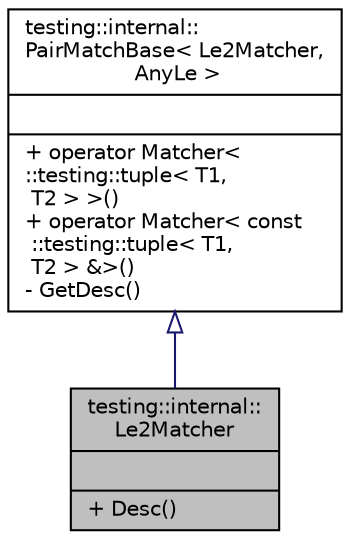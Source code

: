 digraph "testing::internal::Le2Matcher"
{
  edge [fontname="Helvetica",fontsize="10",labelfontname="Helvetica",labelfontsize="10"];
  node [fontname="Helvetica",fontsize="10",shape=record];
  Node2 [label="{testing::internal::\lLe2Matcher\n||+ Desc()\l}",height=0.2,width=0.4,color="black", fillcolor="grey75", style="filled", fontcolor="black"];
  Node3 -> Node2 [dir="back",color="midnightblue",fontsize="10",style="solid",arrowtail="onormal",fontname="Helvetica"];
  Node3 [label="{testing::internal::\lPairMatchBase\< Le2Matcher,\l AnyLe \>\n||+ operator Matcher\< \l::testing::tuple\< T1,\l T2 \> \>()\l+ operator Matcher\< const\l ::testing::tuple\< T1,\l T2 \> &\>()\l- GetDesc()\l}",height=0.2,width=0.4,color="black", fillcolor="white", style="filled",URL="$dc/d0e/classtesting_1_1internal_1_1_pair_match_base.html"];
}
